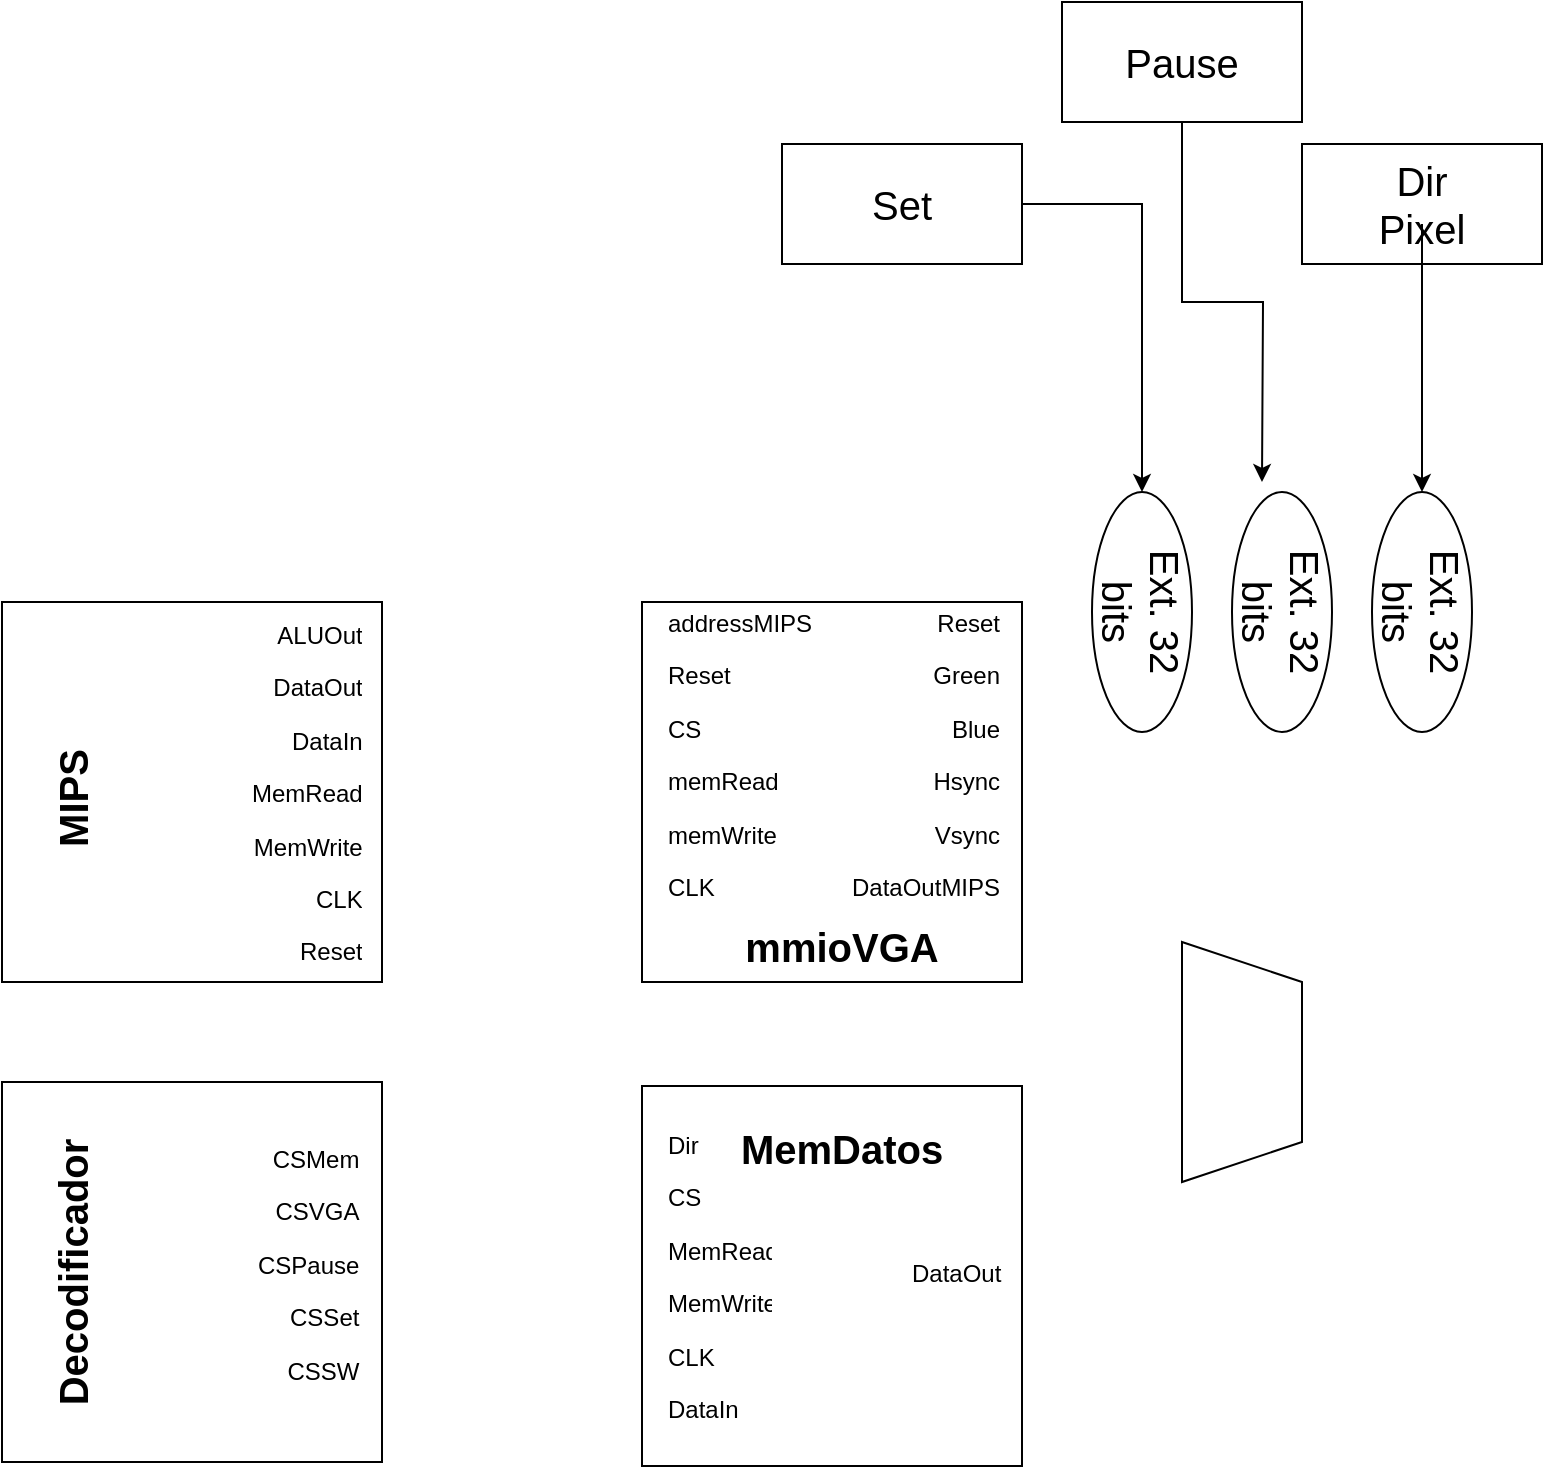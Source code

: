 <mxfile version="13.9.2" type="github">
  <diagram id="MTEoJ9AuSY2qv0sfOKeK" name="Page-1">
    <mxGraphModel dx="1108" dy="1651" grid="1" gridSize="10" guides="1" tooltips="1" connect="1" arrows="1" fold="1" page="1" pageScale="1" pageWidth="827" pageHeight="1169" math="0" shadow="0">
      <root>
        <mxCell id="0" />
        <mxCell id="1" parent="0" />
        <mxCell id="TxTCzdaNWzm36C5Dh7gF-2" value="" style="whiteSpace=wrap;html=1;aspect=fixed;" parent="1" vertex="1">
          <mxGeometry x="50" y="80" width="190" height="190" as="geometry" />
        </mxCell>
        <mxCell id="TxTCzdaNWzm36C5Dh7gF-3" value="&lt;p style=&quot;text-align: right&quot;&gt;ALUOut&lt;/p&gt;&lt;p style=&quot;text-align: right&quot;&gt;DataOut&lt;/p&gt;&lt;p style=&quot;text-align: right&quot;&gt;DataIn&lt;/p&gt;&lt;p style=&quot;text-align: right&quot;&gt;MemRead&lt;/p&gt;&lt;p style=&quot;text-align: right&quot;&gt;MemWrite&lt;/p&gt;&lt;p style=&quot;text-align: right&quot;&gt;CLK&lt;/p&gt;&lt;p style=&quot;text-align: right&quot;&gt;Reset&lt;/p&gt;" style="text;html=1;strokeColor=none;fillColor=none;spacing=5;spacingTop=-20;whiteSpace=wrap;overflow=hidden;rounded=0;" parent="1" vertex="1">
          <mxGeometry x="170" y="88" width="80" height="180" as="geometry" />
        </mxCell>
        <mxCell id="TxTCzdaNWzm36C5Dh7gF-4" value="&lt;b style=&quot;font-size: 20px;&quot;&gt;MIPS&lt;/b&gt;" style="text;html=1;strokeColor=none;fillColor=none;align=center;verticalAlign=middle;whiteSpace=wrap;rounded=0;fontSize=20;rotation=-90;" parent="1" vertex="1">
          <mxGeometry x="40" y="158" width="90" height="40" as="geometry" />
        </mxCell>
        <mxCell id="nzcZQrxGXK6Y0a87M8Op-1" value="" style="whiteSpace=wrap;html=1;aspect=fixed;fontSize=20;" vertex="1" parent="1">
          <mxGeometry x="50" y="320" width="190" height="190" as="geometry" />
        </mxCell>
        <mxCell id="nzcZQrxGXK6Y0a87M8Op-2" value="&lt;p style=&quot;text-align: right&quot;&gt;CSMem&lt;/p&gt;&lt;p style=&quot;text-align: right&quot;&gt;CSVGA&lt;/p&gt;&lt;p style=&quot;text-align: right&quot;&gt;CSPause&lt;/p&gt;&lt;p style=&quot;text-align: right&quot;&gt;CSSet&lt;/p&gt;&lt;p style=&quot;text-align: right&quot;&gt;CSSW&lt;/p&gt;" style="text;html=1;strokeColor=none;fillColor=none;spacing=5;spacingTop=-20;whiteSpace=wrap;overflow=hidden;rounded=0;" vertex="1" parent="1">
          <mxGeometry x="173" y="350" width="60" height="130" as="geometry" />
        </mxCell>
        <mxCell id="nzcZQrxGXK6Y0a87M8Op-4" value="&lt;b style=&quot;font-size: 20px&quot;&gt;Decodificador&lt;/b&gt;" style="text;html=1;strokeColor=none;fillColor=none;align=center;verticalAlign=middle;whiteSpace=wrap;rounded=0;fontSize=20;rotation=-90;" vertex="1" parent="1">
          <mxGeometry x="40" y="395" width="90" height="40" as="geometry" />
        </mxCell>
        <mxCell id="nzcZQrxGXK6Y0a87M8Op-5" value="" style="whiteSpace=wrap;html=1;aspect=fixed;fontSize=20;" vertex="1" parent="1">
          <mxGeometry x="370" y="322" width="190" height="190" as="geometry" />
        </mxCell>
        <mxCell id="nzcZQrxGXK6Y0a87M8Op-6" value="&lt;p style=&quot;text-align: right&quot;&gt;&lt;span&gt;DataOut&lt;/span&gt;&lt;br&gt;&lt;/p&gt;" style="text;html=1;strokeColor=none;fillColor=none;spacing=5;spacingTop=-20;whiteSpace=wrap;overflow=hidden;rounded=0;" vertex="1" parent="1">
          <mxGeometry x="500" y="407" width="60" height="20" as="geometry" />
        </mxCell>
        <mxCell id="nzcZQrxGXK6Y0a87M8Op-7" value="&lt;p&gt;Dir&lt;/p&gt;&lt;p&gt;CS&lt;/p&gt;&lt;p&gt;MemRead&lt;/p&gt;&lt;p&gt;MemWrite&lt;/p&gt;&lt;p&gt;CLK&lt;/p&gt;&lt;p&gt;DataIn&lt;/p&gt;" style="text;html=1;strokeColor=none;fillColor=none;spacing=5;spacingTop=-20;whiteSpace=wrap;overflow=hidden;rounded=0;align=left;" vertex="1" parent="1">
          <mxGeometry x="378" y="343.25" width="60" height="147.5" as="geometry" />
        </mxCell>
        <mxCell id="nzcZQrxGXK6Y0a87M8Op-9" value="MemDatos" style="text;html=1;strokeColor=none;fillColor=none;align=center;verticalAlign=middle;whiteSpace=wrap;rounded=0;fontSize=20;fontStyle=1" vertex="1" parent="1">
          <mxGeometry x="450" y="343.25" width="40" height="20" as="geometry" />
        </mxCell>
        <mxCell id="nzcZQrxGXK6Y0a87M8Op-11" value="" style="whiteSpace=wrap;html=1;aspect=fixed;fontSize=20;" vertex="1" parent="1">
          <mxGeometry x="370" y="80" width="190" height="190" as="geometry" />
        </mxCell>
        <mxCell id="nzcZQrxGXK6Y0a87M8Op-12" value="&lt;p style=&quot;text-align: right&quot;&gt;&lt;span&gt;Reset&lt;/span&gt;&lt;br&gt;&lt;/p&gt;&lt;p style=&quot;text-align: right&quot;&gt;&lt;span&gt;Green&lt;/span&gt;&lt;/p&gt;&lt;p style=&quot;text-align: right&quot;&gt;&lt;span&gt;Blue&lt;/span&gt;&lt;/p&gt;&lt;p style=&quot;text-align: right&quot;&gt;Hsync&lt;/p&gt;&lt;p style=&quot;text-align: right&quot;&gt;Vsync&lt;/p&gt;&lt;p style=&quot;text-align: right&quot;&gt;DataOutMIPS&lt;/p&gt;" style="text;html=1;strokeColor=none;fillColor=none;spacing=5;spacingTop=-20;whiteSpace=wrap;overflow=hidden;rounded=0;" vertex="1" parent="1">
          <mxGeometry x="470" y="82" width="90" height="147" as="geometry" />
        </mxCell>
        <mxCell id="nzcZQrxGXK6Y0a87M8Op-13" value="&lt;p&gt;addressMIPS&lt;/p&gt;&lt;p&gt;Reset&lt;/p&gt;&lt;p&gt;CS&lt;/p&gt;&lt;p&gt;memRead&lt;/p&gt;&lt;p&gt;memWrite&lt;/p&gt;&lt;p&gt;CLK&lt;/p&gt;&lt;p&gt;DataIn&lt;/p&gt;" style="text;html=1;strokeColor=none;fillColor=none;spacing=5;spacingTop=-20;whiteSpace=wrap;overflow=hidden;rounded=0;align=left;" vertex="1" parent="1">
          <mxGeometry x="378" y="82" width="82" height="147.5" as="geometry" />
        </mxCell>
        <mxCell id="nzcZQrxGXK6Y0a87M8Op-14" value="mmioVGA" style="text;html=1;strokeColor=none;fillColor=none;align=center;verticalAlign=middle;whiteSpace=wrap;rounded=0;fontSize=20;fontStyle=1" vertex="1" parent="1">
          <mxGeometry x="430" y="242" width="80" height="20" as="geometry" />
        </mxCell>
        <mxCell id="nzcZQrxGXK6Y0a87M8Op-25" style="edgeStyle=orthogonalEdgeStyle;rounded=0;orthogonalLoop=1;jettySize=auto;html=1;entryX=0;entryY=0.5;entryDx=0;entryDy=0;fontSize=20;" edge="1" parent="1" source="nzcZQrxGXK6Y0a87M8Op-15" target="nzcZQrxGXK6Y0a87M8Op-22">
          <mxGeometry relative="1" as="geometry" />
        </mxCell>
        <mxCell id="nzcZQrxGXK6Y0a87M8Op-15" value="" style="rounded=0;whiteSpace=wrap;html=1;fontSize=20;align=left;" vertex="1" parent="1">
          <mxGeometry x="440" y="-149" width="120" height="60" as="geometry" />
        </mxCell>
        <mxCell id="nzcZQrxGXK6Y0a87M8Op-16" value="Set" style="text;html=1;strokeColor=none;fillColor=none;align=center;verticalAlign=middle;whiteSpace=wrap;rounded=0;fontSize=20;" vertex="1" parent="1">
          <mxGeometry x="480" y="-129" width="40" height="20" as="geometry" />
        </mxCell>
        <mxCell id="nzcZQrxGXK6Y0a87M8Op-27" style="edgeStyle=orthogonalEdgeStyle;rounded=0;orthogonalLoop=1;jettySize=auto;html=1;fontSize=20;" edge="1" parent="1" source="nzcZQrxGXK6Y0a87M8Op-17">
          <mxGeometry relative="1" as="geometry">
            <mxPoint x="680" y="20" as="targetPoint" />
          </mxGeometry>
        </mxCell>
        <mxCell id="nzcZQrxGXK6Y0a87M8Op-17" value="" style="rounded=0;whiteSpace=wrap;html=1;fontSize=20;align=left;" vertex="1" parent="1">
          <mxGeometry x="580" y="-220" width="120" height="60" as="geometry" />
        </mxCell>
        <mxCell id="nzcZQrxGXK6Y0a87M8Op-18" value="Pause" style="text;html=1;strokeColor=none;fillColor=none;align=center;verticalAlign=middle;whiteSpace=wrap;rounded=0;fontSize=20;" vertex="1" parent="1">
          <mxGeometry x="620" y="-200" width="40" height="20" as="geometry" />
        </mxCell>
        <mxCell id="nzcZQrxGXK6Y0a87M8Op-19" value="" style="rounded=0;whiteSpace=wrap;html=1;fontSize=20;align=left;" vertex="1" parent="1">
          <mxGeometry x="700" y="-149" width="120" height="60" as="geometry" />
        </mxCell>
        <mxCell id="nzcZQrxGXK6Y0a87M8Op-28" style="edgeStyle=orthogonalEdgeStyle;rounded=0;orthogonalLoop=1;jettySize=auto;html=1;fontSize=20;" edge="1" parent="1" source="nzcZQrxGXK6Y0a87M8Op-20" target="nzcZQrxGXK6Y0a87M8Op-24">
          <mxGeometry relative="1" as="geometry" />
        </mxCell>
        <mxCell id="nzcZQrxGXK6Y0a87M8Op-20" value="Dir Pixel" style="text;html=1;strokeColor=none;fillColor=none;align=center;verticalAlign=middle;whiteSpace=wrap;rounded=0;fontSize=20;" vertex="1" parent="1">
          <mxGeometry x="740" y="-129" width="40" height="20" as="geometry" />
        </mxCell>
        <mxCell id="nzcZQrxGXK6Y0a87M8Op-21" value="" style="shape=trapezoid;perimeter=trapezoidPerimeter;whiteSpace=wrap;html=1;fixedSize=1;fontSize=20;align=left;rotation=90;" vertex="1" parent="1">
          <mxGeometry x="610" y="280" width="120" height="60" as="geometry" />
        </mxCell>
        <mxCell id="nzcZQrxGXK6Y0a87M8Op-22" value="Ext. 32&lt;br&gt;bits" style="ellipse;whiteSpace=wrap;html=1;align=center;newEdgeStyle={&quot;edgeStyle&quot;:&quot;entityRelationEdgeStyle&quot;,&quot;startArrow&quot;:&quot;none&quot;,&quot;endArrow&quot;:&quot;none&quot;,&quot;segment&quot;:10,&quot;curved&quot;:1};treeFolding=1;treeMoving=1;fontSize=20;rotation=90;" vertex="1" parent="1">
          <mxGeometry x="560" y="60" width="120" height="50" as="geometry" />
        </mxCell>
        <mxCell id="nzcZQrxGXK6Y0a87M8Op-23" value="Ext. 32&lt;br&gt;bits" style="ellipse;whiteSpace=wrap;html=1;align=center;newEdgeStyle={&quot;edgeStyle&quot;:&quot;entityRelationEdgeStyle&quot;,&quot;startArrow&quot;:&quot;none&quot;,&quot;endArrow&quot;:&quot;none&quot;,&quot;segment&quot;:10,&quot;curved&quot;:1};treeFolding=1;treeMoving=1;fontSize=20;rotation=90;" vertex="1" parent="1">
          <mxGeometry x="630" y="60" width="120" height="50" as="geometry" />
        </mxCell>
        <mxCell id="nzcZQrxGXK6Y0a87M8Op-24" value="Ext. 32&lt;br&gt;bits" style="ellipse;whiteSpace=wrap;html=1;align=center;newEdgeStyle={&quot;edgeStyle&quot;:&quot;entityRelationEdgeStyle&quot;,&quot;startArrow&quot;:&quot;none&quot;,&quot;endArrow&quot;:&quot;none&quot;,&quot;segment&quot;:10,&quot;curved&quot;:1};treeFolding=1;treeMoving=1;fontSize=20;rotation=90;" vertex="1" parent="1">
          <mxGeometry x="700" y="60" width="120" height="50" as="geometry" />
        </mxCell>
      </root>
    </mxGraphModel>
  </diagram>
</mxfile>
